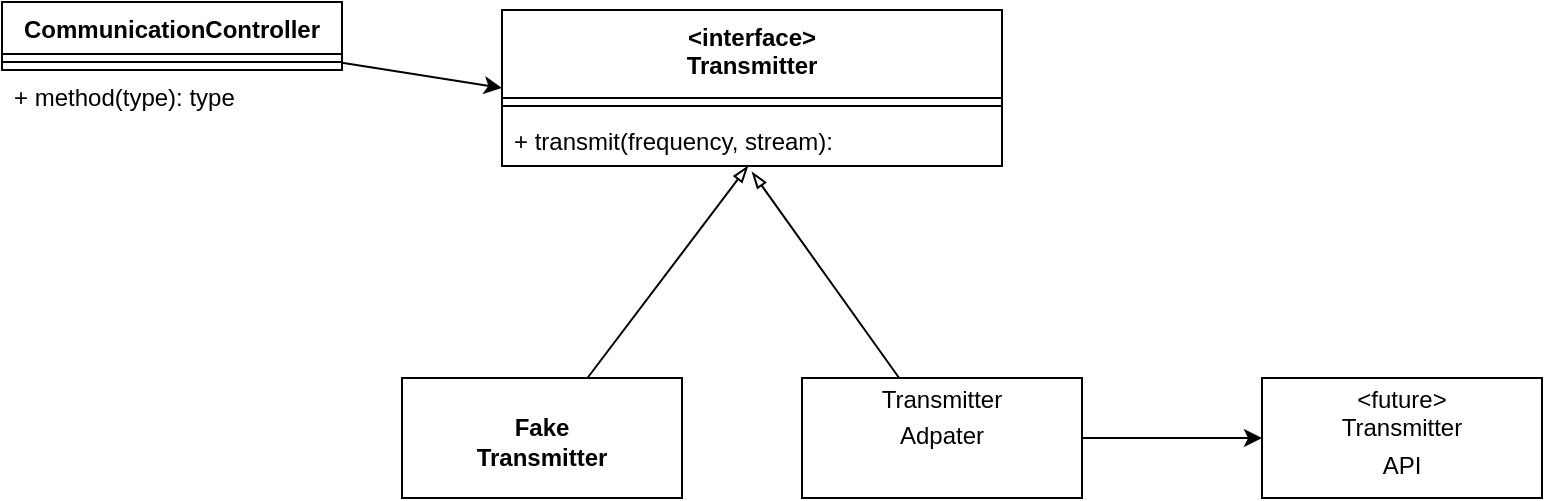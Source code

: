 <mxfile>
    <diagram id="TN6cuLosmtvF8vmonWIE" name="Page-1">
        <mxGraphModel dx="872" dy="536" grid="1" gridSize="10" guides="1" tooltips="1" connect="1" arrows="1" fold="1" page="1" pageScale="1" pageWidth="850" pageHeight="1100" math="0" shadow="0">
            <root>
                <mxCell id="0"/>
                <mxCell id="1" parent="0"/>
                <mxCell id="23" style="edgeStyle=none;html=1;entryX=0;entryY=0.5;entryDx=0;entryDy=0;endArrow=classic;endFill=1;" parent="1" source="6" target="11" edge="1">
                    <mxGeometry relative="1" as="geometry"/>
                </mxCell>
                <mxCell id="6" value="CommunicationController" style="swimlane;fontStyle=1;align=center;verticalAlign=top;childLayout=stackLayout;horizontal=1;startSize=26;horizontalStack=0;resizeParent=1;resizeParentMax=0;resizeLast=0;collapsible=1;marginBottom=0;" parent="1" vertex="1">
                    <mxGeometry x="60" y="122" width="170" height="34" as="geometry"/>
                </mxCell>
                <mxCell id="8" value="" style="line;strokeWidth=1;fillColor=none;align=left;verticalAlign=middle;spacingTop=-1;spacingLeft=3;spacingRight=3;rotatable=0;labelPosition=right;points=[];portConstraint=eastwest;strokeColor=inherit;" parent="6" vertex="1">
                    <mxGeometry y="26" width="170" height="8" as="geometry"/>
                </mxCell>
                <mxCell id="11" value="&lt;interface&gt;&#10;Transmitter" style="swimlane;fontStyle=1;align=center;verticalAlign=top;childLayout=stackLayout;horizontal=1;startSize=44;horizontalStack=0;resizeParent=1;resizeParentMax=0;resizeLast=0;collapsible=1;marginBottom=0;" parent="1" vertex="1">
                    <mxGeometry x="310" y="126" width="250" height="78" as="geometry"/>
                </mxCell>
                <mxCell id="13" value="" style="line;strokeWidth=1;fillColor=none;align=left;verticalAlign=middle;spacingTop=-1;spacingLeft=3;spacingRight=3;rotatable=0;labelPosition=right;points=[];portConstraint=eastwest;strokeColor=inherit;" parent="11" vertex="1">
                    <mxGeometry y="44" width="250" height="8" as="geometry"/>
                </mxCell>
                <mxCell id="14" value="+ transmit(frequency, stream): " style="text;strokeColor=none;fillColor=none;align=left;verticalAlign=top;spacingLeft=4;spacingRight=4;overflow=hidden;rotatable=0;points=[[0,0.5],[1,0.5]];portConstraint=eastwest;" parent="11" vertex="1">
                    <mxGeometry y="52" width="250" height="26" as="geometry"/>
                </mxCell>
                <mxCell id="19" style="edgeStyle=none;html=1;entryX=0.492;entryY=1;entryDx=0;entryDy=0;entryPerimeter=0;endArrow=blockThin;endFill=0;" parent="1" source="15" target="14" edge="1">
                    <mxGeometry relative="1" as="geometry"/>
                </mxCell>
                <mxCell id="15" value="&lt;p style=&quot;margin:0px;margin-top:4px;text-align:center;&quot;&gt;&lt;br&gt;&lt;b&gt;Fake&lt;br&gt;Transmitter&lt;/b&gt;&lt;/p&gt;" style="verticalAlign=top;align=left;overflow=fill;fontSize=12;fontFamily=Helvetica;html=1;" parent="1" vertex="1">
                    <mxGeometry x="260" y="310" width="140" height="60" as="geometry"/>
                </mxCell>
                <mxCell id="20" style="edgeStyle=none;html=1;entryX=0.5;entryY=1.115;entryDx=0;entryDy=0;entryPerimeter=0;endArrow=blockThin;endFill=0;" parent="1" source="18" target="14" edge="1">
                    <mxGeometry relative="1" as="geometry"/>
                </mxCell>
                <mxCell id="22" style="edgeStyle=none;html=1;exitX=1;exitY=0.5;exitDx=0;exitDy=0;entryX=0;entryY=0.5;entryDx=0;entryDy=0;endArrow=classic;endFill=1;" parent="1" source="18" target="21" edge="1">
                    <mxGeometry relative="1" as="geometry"/>
                </mxCell>
                <mxCell id="18" value="&lt;p style=&quot;text-align: center; margin: 4px 0px 0px;&quot;&gt;&lt;span style=&quot;background-color: initial;&quot;&gt;Transmitter&lt;/span&gt;&lt;br&gt;&lt;/p&gt;&lt;p style=&quot;margin:0px;margin-top:4px;text-align:center;&quot;&gt;Adpater&lt;/p&gt;" style="verticalAlign=top;align=left;overflow=fill;fontSize=12;fontFamily=Helvetica;html=1;" parent="1" vertex="1">
                    <mxGeometry x="460" y="310" width="140" height="60" as="geometry"/>
                </mxCell>
                <mxCell id="21" value="&lt;p style=&quot;text-align: center; margin: 4px 0px 0px;&quot;&gt;&lt;span style=&quot;background-color: initial;&quot;&gt;&amp;lt;future&amp;gt;&lt;br&gt;Transmitter&lt;/span&gt;&lt;br&gt;&lt;/p&gt;&lt;p style=&quot;margin:0px;margin-top:4px;text-align:center;&quot;&gt;API&lt;/p&gt;" style="verticalAlign=top;align=left;overflow=fill;fontSize=12;fontFamily=Helvetica;html=1;" parent="1" vertex="1">
                    <mxGeometry x="690" y="310" width="140" height="60" as="geometry"/>
                </mxCell>
                <mxCell id="9" value="+ method(type): type" style="text;strokeColor=none;fillColor=none;align=left;verticalAlign=top;spacingLeft=4;spacingRight=4;overflow=hidden;rotatable=0;points=[[0,0.5],[1,0.5]];portConstraint=eastwest;" parent="1" vertex="1">
                    <mxGeometry x="60" y="156" width="170" height="26" as="geometry"/>
                </mxCell>
            </root>
        </mxGraphModel>
    </diagram>
</mxfile>